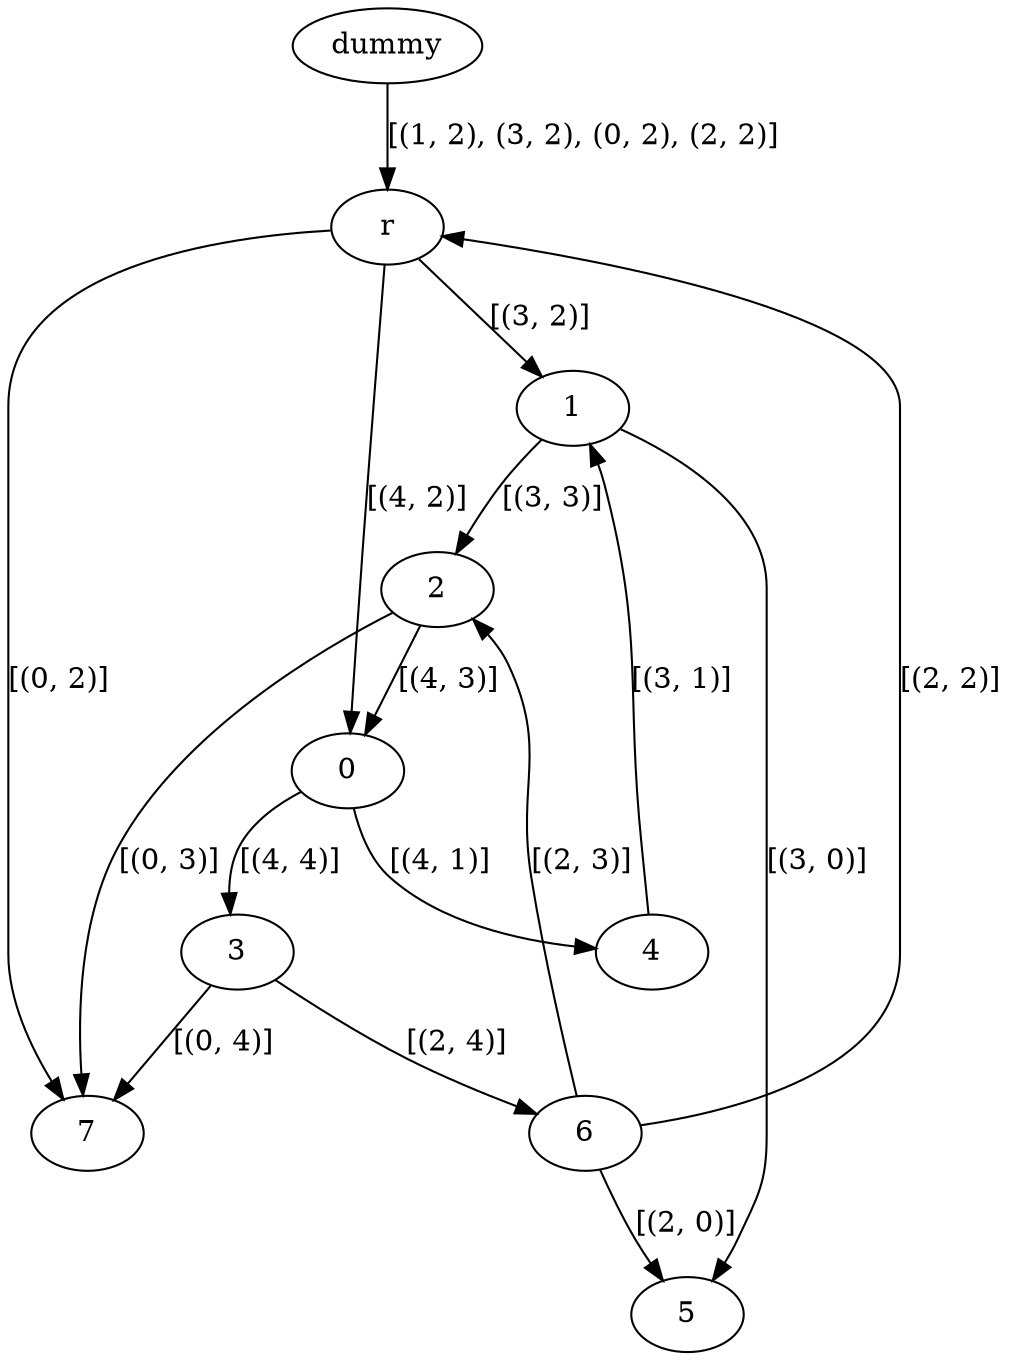 digraph {
	dummy [label=dummy]
	dummy -> r [label="[(1, 2), (3, 2), (0, 2), (2, 2)]"]
	1 [label=1]
	1 -> 2 [label="[(3, 3)]"]
	1 -> 5 [label="[(3, 0)]"]
	0 [label=0]
	0 -> 3 [label="[(4, 4)]"]
	0 -> 4 [label="[(4, 1)]"]
	3 [label=3]
	3 -> 7 [label="[(0, 4)]"]
	3 -> 6 [label="[(2, 4)]"]
	2 [label=2]
	2 -> 0 [label="[(4, 3)]"]
	2 -> 7 [label="[(0, 3)]"]
	4 [label=4]
	4 -> 1 [label="[(3, 1)]"]
	6 [label=6]
	6 -> 2 [label="[(2, 3)]"]
	6 -> r [label="[(2, 2)]"]
	6 -> 5 [label="[(2, 0)]"]
	r [label=r]
	r -> 1 [label="[(3, 2)]"]
	r -> 0 [label="[(4, 2)]"]
	r -> 7 [label="[(0, 2)]"]
}
